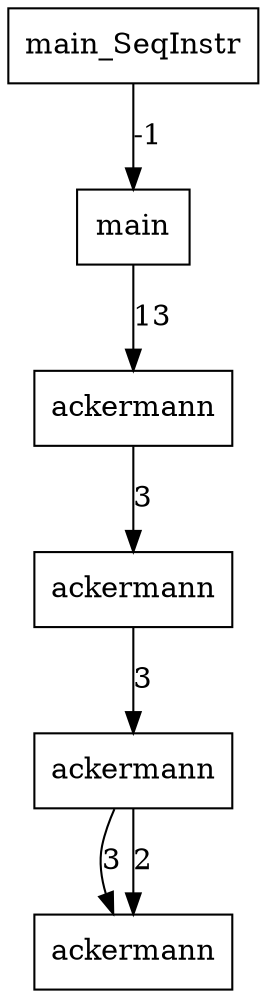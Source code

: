 digraph DAG {
17 [ label = "ackermann" color=black shape=box];
13 [ label = "ackermann" color=black shape=box];
11 [ label = "ackermann" color=black shape=box];
5 [ label = "ackermann" color=black shape=box];
1 [ label = "main" color=black shape=box];
0 [ label = "main_SeqInstr" color=black shape=box];
0 -> 1 [ label = "-1"];
1 -> 5 [ label = "13"];
5 -> 11 [ label = "3"];
11 -> 13 [ label = "3"];
13 -> 17 [ label = "3"];
13 -> 17 [ label = "2"];
}
